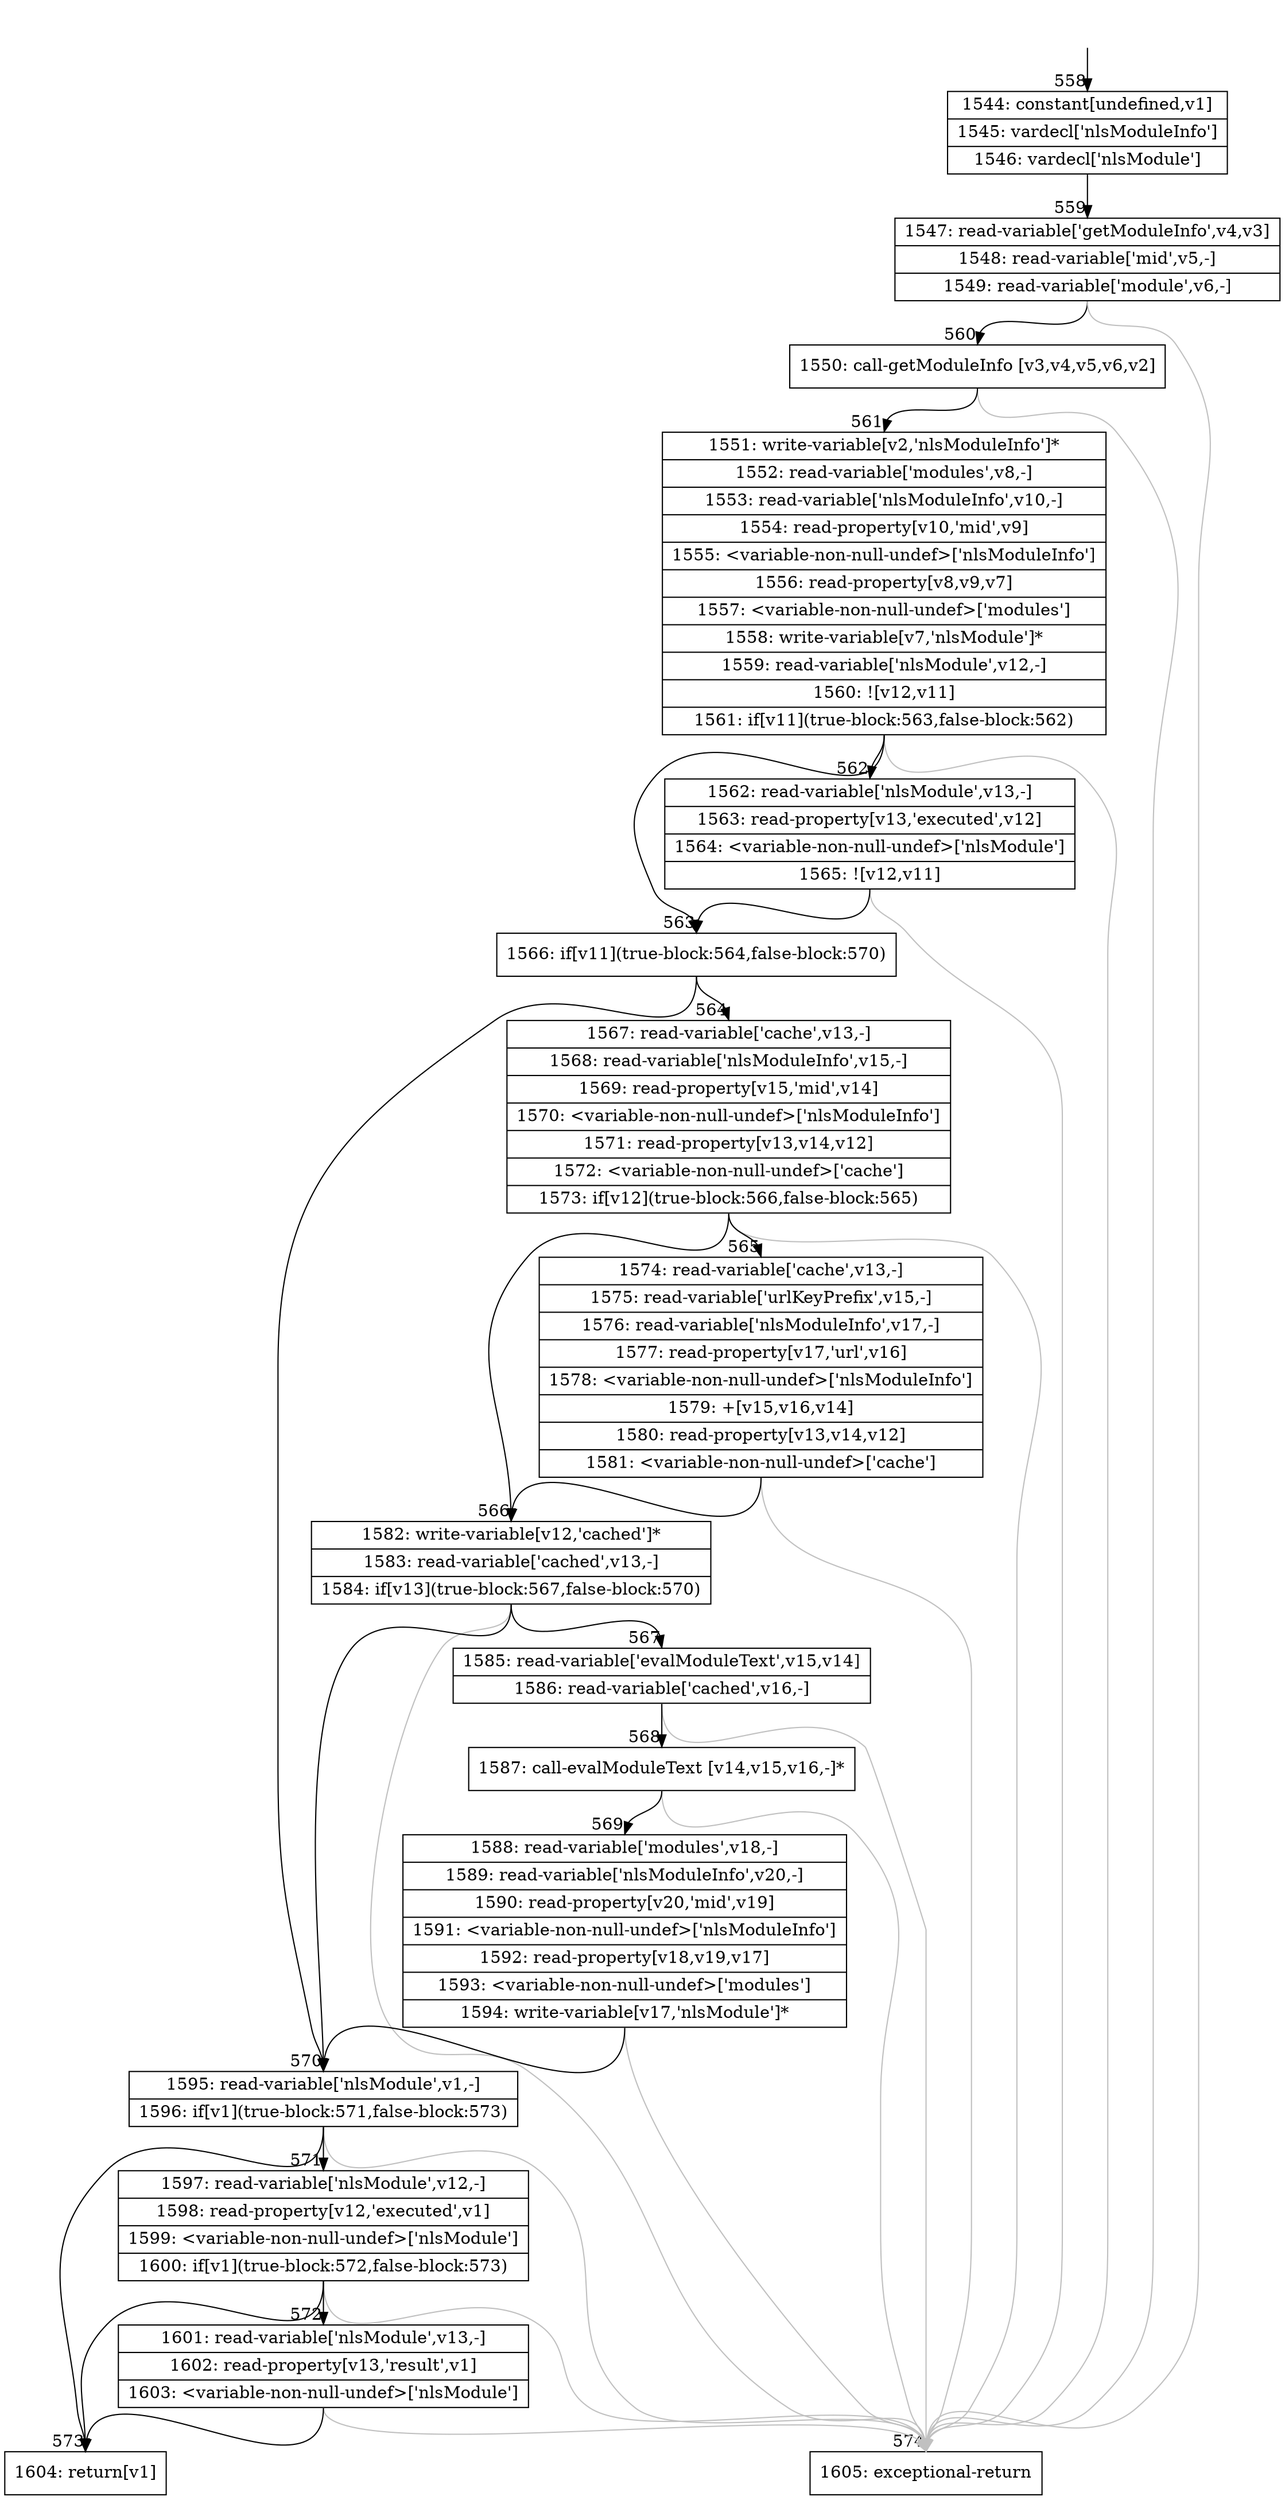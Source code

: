 digraph {
rankdir="TD"
BB_entry49[shape=none,label=""];
BB_entry49 -> BB558 [tailport=s, headport=n, headlabel="    558"]
BB558 [shape=record label="{1544: constant[undefined,v1]|1545: vardecl['nlsModuleInfo']|1546: vardecl['nlsModule']}" ] 
BB558 -> BB559 [tailport=s, headport=n, headlabel="      559"]
BB559 [shape=record label="{1547: read-variable['getModuleInfo',v4,v3]|1548: read-variable['mid',v5,-]|1549: read-variable['module',v6,-]}" ] 
BB559 -> BB560 [tailport=s, headport=n, headlabel="      560"]
BB559 -> BB574 [tailport=s, headport=n, color=gray, headlabel="      574"]
BB560 [shape=record label="{1550: call-getModuleInfo [v3,v4,v5,v6,v2]}" ] 
BB560 -> BB561 [tailport=s, headport=n, headlabel="      561"]
BB560 -> BB574 [tailport=s, headport=n, color=gray]
BB561 [shape=record label="{1551: write-variable[v2,'nlsModuleInfo']*|1552: read-variable['modules',v8,-]|1553: read-variable['nlsModuleInfo',v10,-]|1554: read-property[v10,'mid',v9]|1555: \<variable-non-null-undef\>['nlsModuleInfo']|1556: read-property[v8,v9,v7]|1557: \<variable-non-null-undef\>['modules']|1558: write-variable[v7,'nlsModule']*|1559: read-variable['nlsModule',v12,-]|1560: ![v12,v11]|1561: if[v11](true-block:563,false-block:562)}" ] 
BB561 -> BB563 [tailport=s, headport=n, headlabel="      563"]
BB561 -> BB562 [tailport=s, headport=n, headlabel="      562"]
BB561 -> BB574 [tailport=s, headport=n, color=gray]
BB562 [shape=record label="{1562: read-variable['nlsModule',v13,-]|1563: read-property[v13,'executed',v12]|1564: \<variable-non-null-undef\>['nlsModule']|1565: ![v12,v11]}" ] 
BB562 -> BB563 [tailport=s, headport=n]
BB562 -> BB574 [tailport=s, headport=n, color=gray]
BB563 [shape=record label="{1566: if[v11](true-block:564,false-block:570)}" ] 
BB563 -> BB564 [tailport=s, headport=n, headlabel="      564"]
BB563 -> BB570 [tailport=s, headport=n, headlabel="      570"]
BB564 [shape=record label="{1567: read-variable['cache',v13,-]|1568: read-variable['nlsModuleInfo',v15,-]|1569: read-property[v15,'mid',v14]|1570: \<variable-non-null-undef\>['nlsModuleInfo']|1571: read-property[v13,v14,v12]|1572: \<variable-non-null-undef\>['cache']|1573: if[v12](true-block:566,false-block:565)}" ] 
BB564 -> BB566 [tailport=s, headport=n, headlabel="      566"]
BB564 -> BB565 [tailport=s, headport=n, headlabel="      565"]
BB564 -> BB574 [tailport=s, headport=n, color=gray]
BB565 [shape=record label="{1574: read-variable['cache',v13,-]|1575: read-variable['urlKeyPrefix',v15,-]|1576: read-variable['nlsModuleInfo',v17,-]|1577: read-property[v17,'url',v16]|1578: \<variable-non-null-undef\>['nlsModuleInfo']|1579: +[v15,v16,v14]|1580: read-property[v13,v14,v12]|1581: \<variable-non-null-undef\>['cache']}" ] 
BB565 -> BB566 [tailport=s, headport=n]
BB565 -> BB574 [tailport=s, headport=n, color=gray]
BB566 [shape=record label="{1582: write-variable[v12,'cached']*|1583: read-variable['cached',v13,-]|1584: if[v13](true-block:567,false-block:570)}" ] 
BB566 -> BB567 [tailport=s, headport=n, headlabel="      567"]
BB566 -> BB570 [tailport=s, headport=n]
BB566 -> BB574 [tailport=s, headport=n, color=gray]
BB567 [shape=record label="{1585: read-variable['evalModuleText',v15,v14]|1586: read-variable['cached',v16,-]}" ] 
BB567 -> BB568 [tailport=s, headport=n, headlabel="      568"]
BB567 -> BB574 [tailport=s, headport=n, color=gray]
BB568 [shape=record label="{1587: call-evalModuleText [v14,v15,v16,-]*}" ] 
BB568 -> BB569 [tailport=s, headport=n, headlabel="      569"]
BB568 -> BB574 [tailport=s, headport=n, color=gray]
BB569 [shape=record label="{1588: read-variable['modules',v18,-]|1589: read-variable['nlsModuleInfo',v20,-]|1590: read-property[v20,'mid',v19]|1591: \<variable-non-null-undef\>['nlsModuleInfo']|1592: read-property[v18,v19,v17]|1593: \<variable-non-null-undef\>['modules']|1594: write-variable[v17,'nlsModule']*}" ] 
BB569 -> BB570 [tailport=s, headport=n]
BB569 -> BB574 [tailport=s, headport=n, color=gray]
BB570 [shape=record label="{1595: read-variable['nlsModule',v1,-]|1596: if[v1](true-block:571,false-block:573)}" ] 
BB570 -> BB573 [tailport=s, headport=n, headlabel="      573"]
BB570 -> BB571 [tailport=s, headport=n, headlabel="      571"]
BB570 -> BB574 [tailport=s, headport=n, color=gray]
BB571 [shape=record label="{1597: read-variable['nlsModule',v12,-]|1598: read-property[v12,'executed',v1]|1599: \<variable-non-null-undef\>['nlsModule']|1600: if[v1](true-block:572,false-block:573)}" ] 
BB571 -> BB573 [tailport=s, headport=n]
BB571 -> BB572 [tailport=s, headport=n, headlabel="      572"]
BB571 -> BB574 [tailport=s, headport=n, color=gray]
BB572 [shape=record label="{1601: read-variable['nlsModule',v13,-]|1602: read-property[v13,'result',v1]|1603: \<variable-non-null-undef\>['nlsModule']}" ] 
BB572 -> BB573 [tailport=s, headport=n]
BB572 -> BB574 [tailport=s, headport=n, color=gray]
BB573 [shape=record label="{1604: return[v1]}" ] 
BB574 [shape=record label="{1605: exceptional-return}" ] 
//#$~ 887
}
